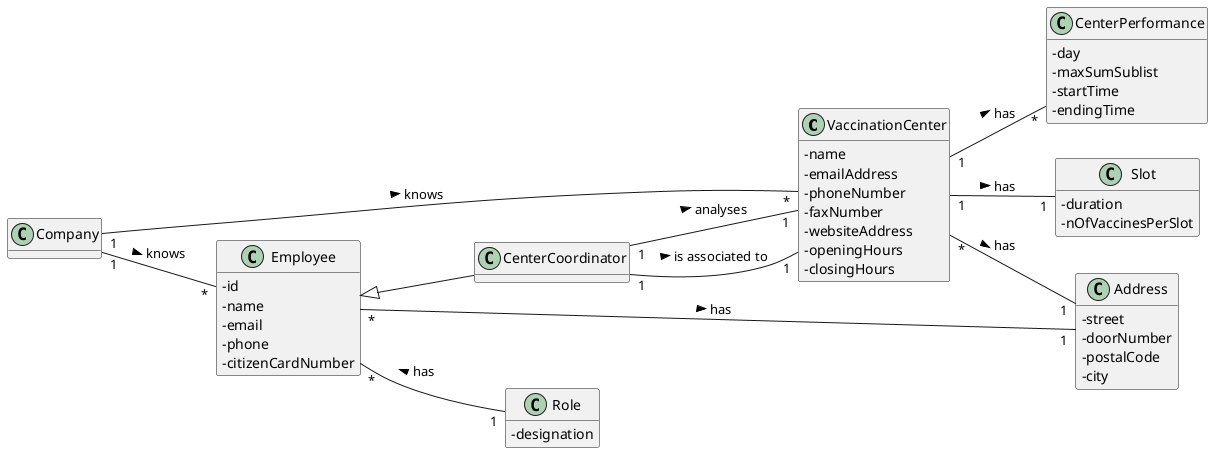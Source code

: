 @startuml
hide methods
left to right direction
skinparam classAttributeIconSize 0

class VaccinationCenter {
  - name
  - emailAddress
  - phoneNumber
  - faxNumber
  - websiteAddress
  - openingHours
  - closingHours
}

class Slot {
  -duration
  -nOfVaccinesPerSlot
}

class Employee {
  -id
  -name
  -email
  -phone
  -citizenCardNumber
}

class Address {
  - street
  - doorNumber
  - postalCode
  - city
}

class CenterPerformance {
  - day
  - maxSumSublist
  - startTime
  - endingTime
}

class Role {
  -designation
}

class Company {}

class CenterCoordinator {}

VaccinationCenter "1" -- "1" Slot : has >

Employee <|-- CenterCoordinator
Employee "*" -- "1" Role : has <

Company "1" -- "*" Employee : knows >
Company "1" -- "*" VaccinationCenter : knows >

Employee "*" -- "1" Address : has >
VaccinationCenter "*" -- "1" Address : has >

VaccinationCenter "1" -- "*" CenterPerformance : has >

CenterCoordinator "1" -- "1" VaccinationCenter : analyses >
CenterCoordinator "1" -- "1" VaccinationCenter : is associated to >

@enduml
